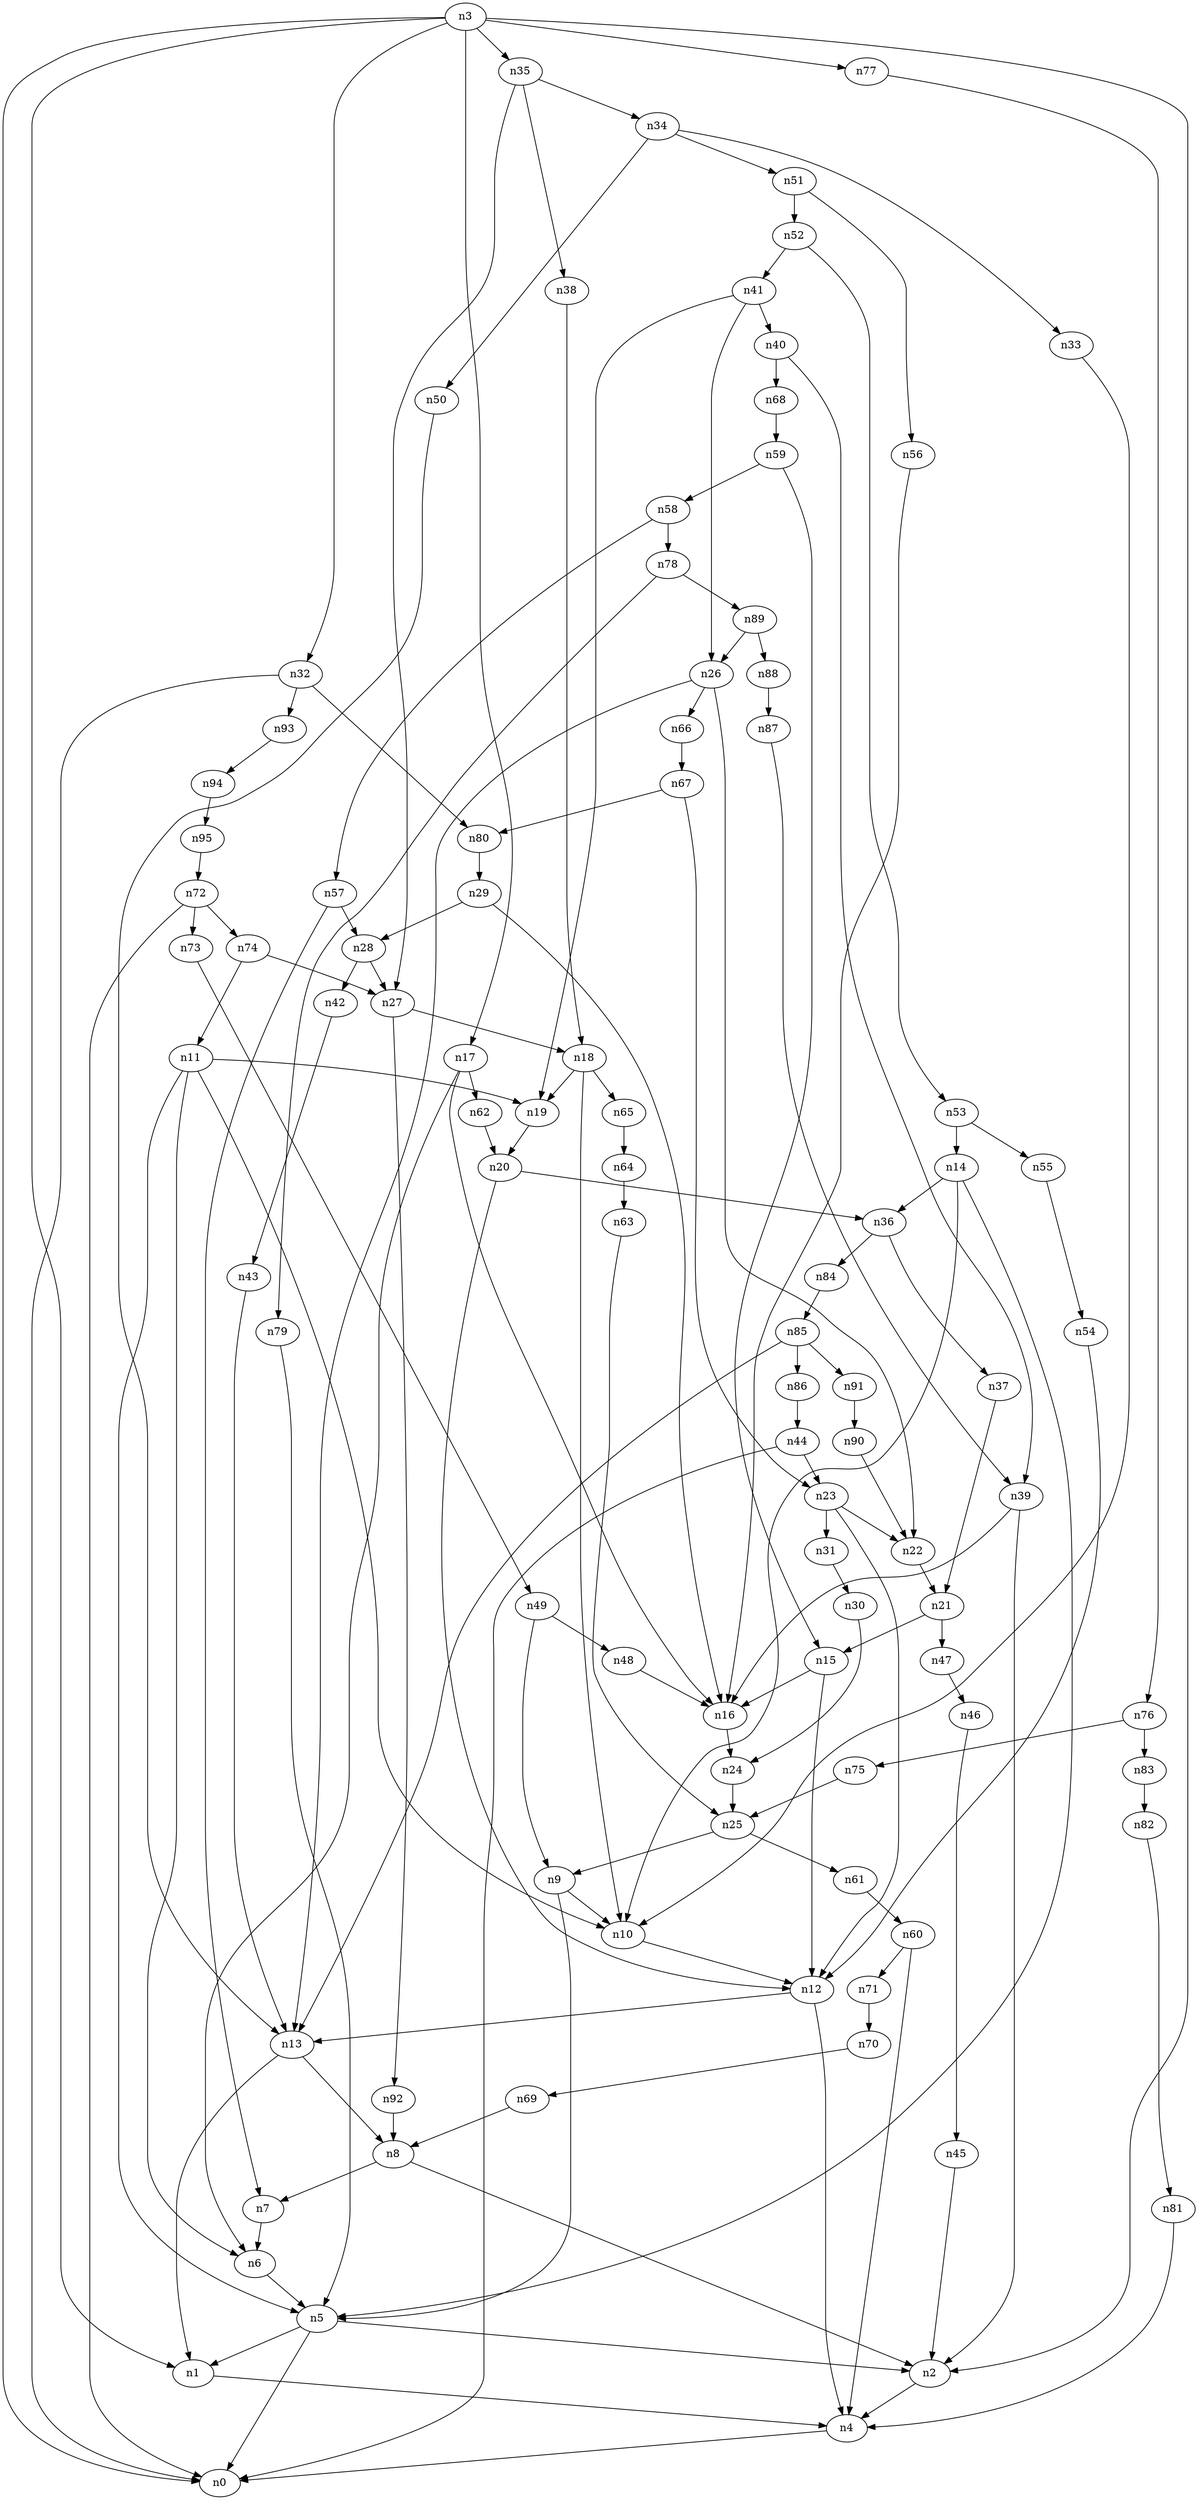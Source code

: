 digraph G {
	n1 -> n4	 [_graphml_id=e4];
	n2 -> n4	 [_graphml_id=e7];
	n3 -> n0	 [_graphml_id=e0];
	n3 -> n1	 [_graphml_id=e3];
	n3 -> n2	 [_graphml_id=e6];
	n3 -> n17	 [_graphml_id=e26];
	n3 -> n32	 [_graphml_id=e50];
	n3 -> n35	 [_graphml_id=e56];
	n3 -> n77	 [_graphml_id=e125];
	n4 -> n0	 [_graphml_id=e1];
	n5 -> n0	 [_graphml_id=e2];
	n5 -> n1	 [_graphml_id=e5];
	n5 -> n2	 [_graphml_id=e8];
	n6 -> n5	 [_graphml_id=e9];
	n7 -> n6	 [_graphml_id=e10];
	n8 -> n2	 [_graphml_id=e12];
	n8 -> n7	 [_graphml_id=e11];
	n9 -> n5	 [_graphml_id=e13];
	n9 -> n10	 [_graphml_id=e14];
	n10 -> n12	 [_graphml_id=e22];
	n11 -> n5	 [_graphml_id=e32];
	n11 -> n6	 [_graphml_id=e16];
	n11 -> n10	 [_graphml_id=e15];
	n11 -> n19	 [_graphml_id=e29];
	n12 -> n4	 [_graphml_id=e17];
	n12 -> n13	 [_graphml_id=e18];
	n13 -> n1	 [_graphml_id=e19];
	n13 -> n8	 [_graphml_id=e42];
	n14 -> n5	 [_graphml_id=e20];
	n14 -> n10	 [_graphml_id=e21];
	n14 -> n36	 [_graphml_id=e62];
	n15 -> n12	 [_graphml_id=e23];
	n15 -> n16	 [_graphml_id=e24];
	n16 -> n24	 [_graphml_id=e37];
	n17 -> n6	 [_graphml_id=e52];
	n17 -> n16	 [_graphml_id=e25];
	n17 -> n62	 [_graphml_id=e99];
	n18 -> n10	 [_graphml_id=e27];
	n18 -> n19	 [_graphml_id=e28];
	n18 -> n65	 [_graphml_id=e105];
	n19 -> n20	 [_graphml_id=e30];
	n20 -> n12	 [_graphml_id=e31];
	n20 -> n36	 [_graphml_id=e57];
	n21 -> n15	 [_graphml_id=e33];
	n21 -> n47	 [_graphml_id=e76];
	n22 -> n21	 [_graphml_id=e34];
	n23 -> n12	 [_graphml_id=e36];
	n23 -> n22	 [_graphml_id=e35];
	n23 -> n31	 [_graphml_id=e49];
	n24 -> n25	 [_graphml_id=e38];
	n25 -> n9	 [_graphml_id=e39];
	n25 -> n61	 [_graphml_id=e98];
	n26 -> n13	 [_graphml_id=e40];
	n26 -> n22	 [_graphml_id=e41];
	n26 -> n66	 [_graphml_id=e106];
	n27 -> n18	 [_graphml_id=e43];
	n27 -> n92	 [_graphml_id=e149];
	n28 -> n27	 [_graphml_id=e44];
	n28 -> n42	 [_graphml_id=e67];
	n29 -> n16	 [_graphml_id=e46];
	n29 -> n28	 [_graphml_id=e45];
	n30 -> n24	 [_graphml_id=e47];
	n31 -> n30	 [_graphml_id=e48];
	n32 -> n0	 [_graphml_id=e51];
	n32 -> n80	 [_graphml_id=e130];
	n32 -> n93	 [_graphml_id=e152];
	n33 -> n10	 [_graphml_id=e53];
	n34 -> n33	 [_graphml_id=e54];
	n34 -> n50	 [_graphml_id=e81];
	n34 -> n51	 [_graphml_id=e82];
	n35 -> n27	 [_graphml_id=e72];
	n35 -> n34	 [_graphml_id=e55];
	n35 -> n38	 [_graphml_id=e60];
	n36 -> n37	 [_graphml_id=e58];
	n36 -> n84	 [_graphml_id=e136];
	n37 -> n21	 [_graphml_id=e59];
	n38 -> n18	 [_graphml_id=e61];
	n39 -> n2	 [_graphml_id=e91];
	n39 -> n16	 [_graphml_id=e63];
	n40 -> n39	 [_graphml_id=e64];
	n40 -> n68	 [_graphml_id=e110];
	n41 -> n19	 [_graphml_id=e111];
	n41 -> n26	 [_graphml_id=e66];
	n41 -> n40	 [_graphml_id=e65];
	n42 -> n43	 [_graphml_id=e68];
	n43 -> n13	 [_graphml_id=e69];
	n44 -> n0	 [_graphml_id=e71];
	n44 -> n23	 [_graphml_id=e70];
	n45 -> n2	 [_graphml_id=e73];
	n46 -> n45	 [_graphml_id=e74];
	n47 -> n46	 [_graphml_id=e75];
	n48 -> n16	 [_graphml_id=e77];
	n49 -> n9	 [_graphml_id=e79];
	n49 -> n48	 [_graphml_id=e78];
	n50 -> n13	 [_graphml_id=e80];
	n51 -> n52	 [_graphml_id=e83];
	n51 -> n56	 [_graphml_id=e89];
	n52 -> n41	 [_graphml_id=e101];
	n52 -> n53	 [_graphml_id=e84];
	n53 -> n14	 [_graphml_id=e85];
	n53 -> n55	 [_graphml_id=e88];
	n54 -> n12	 [_graphml_id=e86];
	n55 -> n54	 [_graphml_id=e87];
	n56 -> n16	 [_graphml_id=e90];
	n57 -> n7	 [_graphml_id=e121];
	n57 -> n28	 [_graphml_id=e92];
	n58 -> n57	 [_graphml_id=e93];
	n58 -> n78	 [_graphml_id=e126];
	n59 -> n15	 [_graphml_id=e95];
	n59 -> n58	 [_graphml_id=e94];
	n60 -> n4	 [_graphml_id=e96];
	n60 -> n71	 [_graphml_id=e115];
	n61 -> n60	 [_graphml_id=e97];
	n62 -> n20	 [_graphml_id=e100];
	n63 -> n25	 [_graphml_id=e102];
	n64 -> n63	 [_graphml_id=e103];
	n65 -> n64	 [_graphml_id=e104];
	n66 -> n67	 [_graphml_id=e107];
	n67 -> n23	 [_graphml_id=e108];
	n67 -> n80	 [_graphml_id=e129];
	n68 -> n59	 [_graphml_id=e109];
	n69 -> n8	 [_graphml_id=e112];
	n70 -> n69	 [_graphml_id=e113];
	n71 -> n70	 [_graphml_id=e114];
	n72 -> n0	 [_graphml_id=e116];
	n72 -> n73	 [_graphml_id=e117];
	n72 -> n74	 [_graphml_id=e120];
	n73 -> n49	 [_graphml_id=e118];
	n74 -> n11	 [_graphml_id=e141];
	n74 -> n27	 [_graphml_id=e119];
	n75 -> n25	 [_graphml_id=e122];
	n76 -> n75	 [_graphml_id=e123];
	n76 -> n83	 [_graphml_id=e135];
	n77 -> n76	 [_graphml_id=e124];
	n78 -> n79	 [_graphml_id=e127];
	n78 -> n89	 [_graphml_id=e145];
	n79 -> n5	 [_graphml_id=e128];
	n80 -> n29	 [_graphml_id=e131];
	n81 -> n4	 [_graphml_id=e132];
	n82 -> n81	 [_graphml_id=e133];
	n83 -> n82	 [_graphml_id=e134];
	n84 -> n85	 [_graphml_id=e137];
	n85 -> n13	 [_graphml_id=e138];
	n85 -> n86	 [_graphml_id=e139];
	n85 -> n91	 [_graphml_id=e148];
	n86 -> n44	 [_graphml_id=e140];
	n87 -> n39	 [_graphml_id=e142];
	n88 -> n87	 [_graphml_id=e143];
	n89 -> n26	 [_graphml_id=e151];
	n89 -> n88	 [_graphml_id=e144];
	n90 -> n22	 [_graphml_id=e146];
	n91 -> n90	 [_graphml_id=e147];
	n92 -> n8	 [_graphml_id=e150];
	n93 -> n94	 [_graphml_id=e153];
	n94 -> n95	 [_graphml_id=e154];
	n95 -> n72	 [_graphml_id=e155];
}
